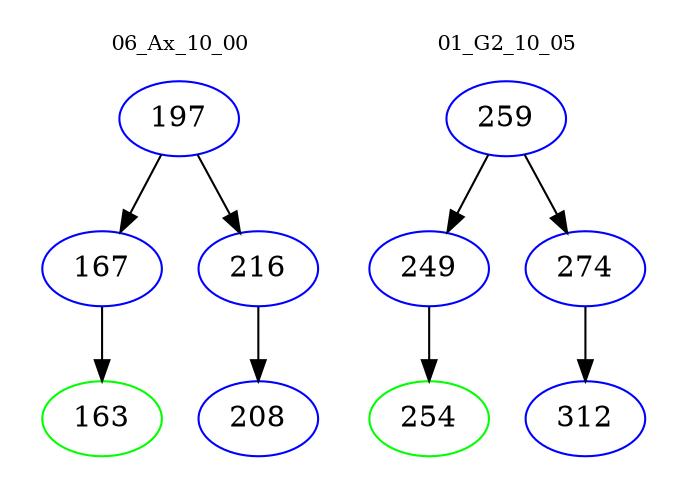 digraph{
subgraph cluster_0 {
color = white
label = "06_Ax_10_00";
fontsize=10;
T0_197 [label="197", color="blue"]
T0_197 -> T0_167 [color="black"]
T0_167 [label="167", color="blue"]
T0_167 -> T0_163 [color="black"]
T0_163 [label="163", color="green"]
T0_197 -> T0_216 [color="black"]
T0_216 [label="216", color="blue"]
T0_216 -> T0_208 [color="black"]
T0_208 [label="208", color="blue"]
}
subgraph cluster_1 {
color = white
label = "01_G2_10_05";
fontsize=10;
T1_259 [label="259", color="blue"]
T1_259 -> T1_249 [color="black"]
T1_249 [label="249", color="blue"]
T1_249 -> T1_254 [color="black"]
T1_254 [label="254", color="green"]
T1_259 -> T1_274 [color="black"]
T1_274 [label="274", color="blue"]
T1_274 -> T1_312 [color="black"]
T1_312 [label="312", color="blue"]
}
}
